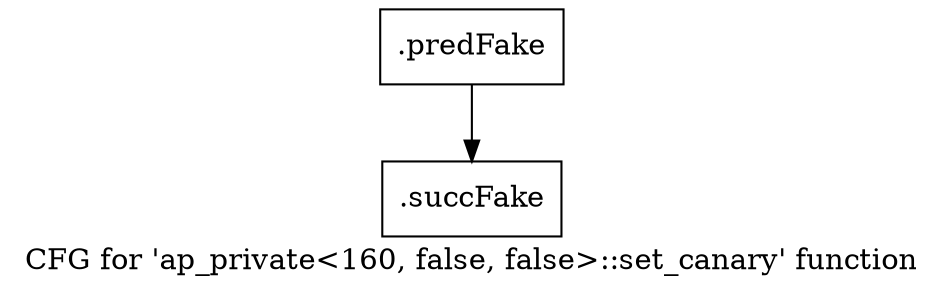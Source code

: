 digraph "CFG for 'ap_private\<160, false, false\>::set_canary' function" {
	label="CFG for 'ap_private\<160, false, false\>::set_canary' function";

	Node0x5884f30 [shape=record,filename="",linenumber="",label="{.predFake}"];
	Node0x5884f30 -> Node0x607dae0[ callList="" memoryops="" filename="/mnt/xilinx/Vitis_HLS/2021.2/include/etc/ap_private.h" execusionnum="60"];
	Node0x607dae0 [shape=record,filename="/mnt/xilinx/Vitis_HLS/2021.2/include/etc/ap_private.h",linenumber="3252",label="{.succFake}"];
}
